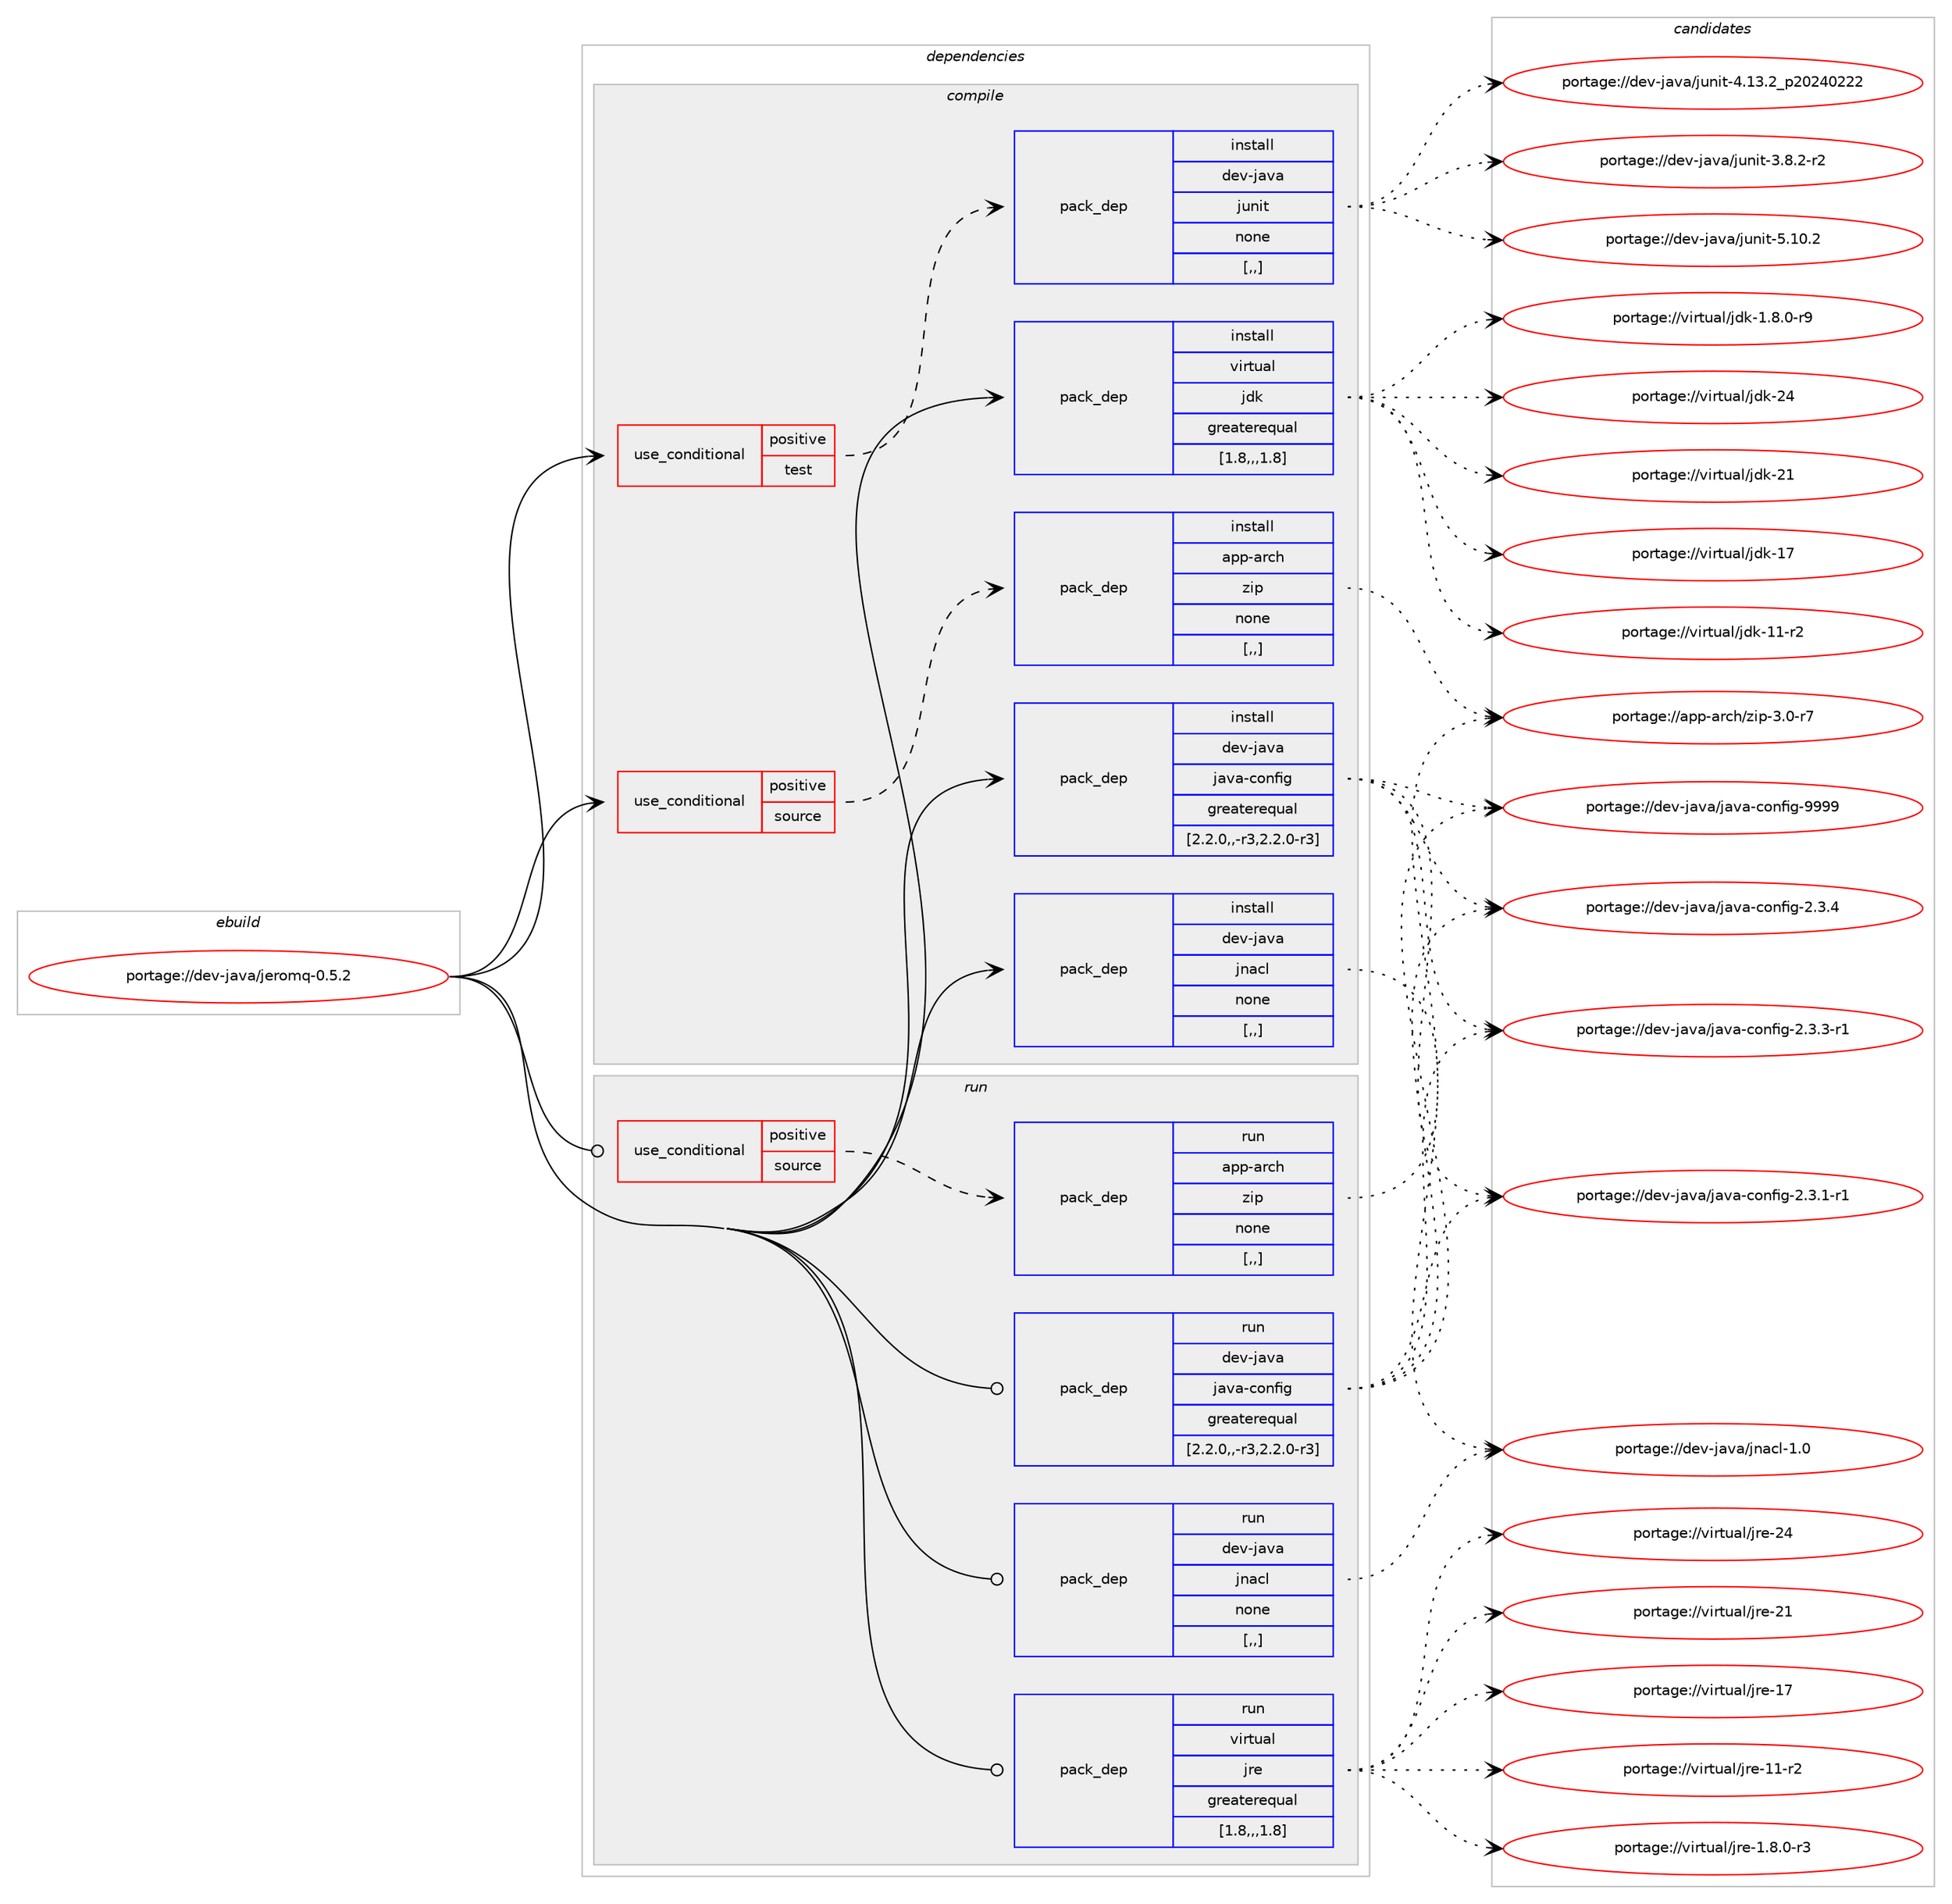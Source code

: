 digraph prolog {

# *************
# Graph options
# *************

newrank=true;
concentrate=true;
compound=true;
graph [rankdir=LR,fontname=Helvetica,fontsize=10,ranksep=1.5];#, ranksep=2.5, nodesep=0.2];
edge  [arrowhead=vee];
node  [fontname=Helvetica,fontsize=10];

# **********
# The ebuild
# **********

subgraph cluster_leftcol {
color=gray;
label=<<i>ebuild</i>>;
id [label="portage://dev-java/jeromq-0.5.2", color=red, width=4, href="../dev-java/jeromq-0.5.2.svg"];
}

# ****************
# The dependencies
# ****************

subgraph cluster_midcol {
color=gray;
label=<<i>dependencies</i>>;
subgraph cluster_compile {
fillcolor="#eeeeee";
style=filled;
label=<<i>compile</i>>;
subgraph cond22081 {
dependency95336 [label=<<TABLE BORDER="0" CELLBORDER="1" CELLSPACING="0" CELLPADDING="4"><TR><TD ROWSPAN="3" CELLPADDING="10">use_conditional</TD></TR><TR><TD>positive</TD></TR><TR><TD>source</TD></TR></TABLE>>, shape=none, color=red];
subgraph pack72197 {
dependency95337 [label=<<TABLE BORDER="0" CELLBORDER="1" CELLSPACING="0" CELLPADDING="4" WIDTH="220"><TR><TD ROWSPAN="6" CELLPADDING="30">pack_dep</TD></TR><TR><TD WIDTH="110">install</TD></TR><TR><TD>app-arch</TD></TR><TR><TD>zip</TD></TR><TR><TD>none</TD></TR><TR><TD>[,,]</TD></TR></TABLE>>, shape=none, color=blue];
}
dependency95336:e -> dependency95337:w [weight=20,style="dashed",arrowhead="vee"];
}
id:e -> dependency95336:w [weight=20,style="solid",arrowhead="vee"];
subgraph cond22082 {
dependency95338 [label=<<TABLE BORDER="0" CELLBORDER="1" CELLSPACING="0" CELLPADDING="4"><TR><TD ROWSPAN="3" CELLPADDING="10">use_conditional</TD></TR><TR><TD>positive</TD></TR><TR><TD>test</TD></TR></TABLE>>, shape=none, color=red];
subgraph pack72198 {
dependency95339 [label=<<TABLE BORDER="0" CELLBORDER="1" CELLSPACING="0" CELLPADDING="4" WIDTH="220"><TR><TD ROWSPAN="6" CELLPADDING="30">pack_dep</TD></TR><TR><TD WIDTH="110">install</TD></TR><TR><TD>dev-java</TD></TR><TR><TD>junit</TD></TR><TR><TD>none</TD></TR><TR><TD>[,,]</TD></TR></TABLE>>, shape=none, color=blue];
}
dependency95338:e -> dependency95339:w [weight=20,style="dashed",arrowhead="vee"];
}
id:e -> dependency95338:w [weight=20,style="solid",arrowhead="vee"];
subgraph pack72199 {
dependency95340 [label=<<TABLE BORDER="0" CELLBORDER="1" CELLSPACING="0" CELLPADDING="4" WIDTH="220"><TR><TD ROWSPAN="6" CELLPADDING="30">pack_dep</TD></TR><TR><TD WIDTH="110">install</TD></TR><TR><TD>dev-java</TD></TR><TR><TD>java-config</TD></TR><TR><TD>greaterequal</TD></TR><TR><TD>[2.2.0,,-r3,2.2.0-r3]</TD></TR></TABLE>>, shape=none, color=blue];
}
id:e -> dependency95340:w [weight=20,style="solid",arrowhead="vee"];
subgraph pack72200 {
dependency95341 [label=<<TABLE BORDER="0" CELLBORDER="1" CELLSPACING="0" CELLPADDING="4" WIDTH="220"><TR><TD ROWSPAN="6" CELLPADDING="30">pack_dep</TD></TR><TR><TD WIDTH="110">install</TD></TR><TR><TD>dev-java</TD></TR><TR><TD>jnacl</TD></TR><TR><TD>none</TD></TR><TR><TD>[,,]</TD></TR></TABLE>>, shape=none, color=blue];
}
id:e -> dependency95341:w [weight=20,style="solid",arrowhead="vee"];
subgraph pack72201 {
dependency95342 [label=<<TABLE BORDER="0" CELLBORDER="1" CELLSPACING="0" CELLPADDING="4" WIDTH="220"><TR><TD ROWSPAN="6" CELLPADDING="30">pack_dep</TD></TR><TR><TD WIDTH="110">install</TD></TR><TR><TD>virtual</TD></TR><TR><TD>jdk</TD></TR><TR><TD>greaterequal</TD></TR><TR><TD>[1.8,,,1.8]</TD></TR></TABLE>>, shape=none, color=blue];
}
id:e -> dependency95342:w [weight=20,style="solid",arrowhead="vee"];
}
subgraph cluster_compileandrun {
fillcolor="#eeeeee";
style=filled;
label=<<i>compile and run</i>>;
}
subgraph cluster_run {
fillcolor="#eeeeee";
style=filled;
label=<<i>run</i>>;
subgraph cond22083 {
dependency95343 [label=<<TABLE BORDER="0" CELLBORDER="1" CELLSPACING="0" CELLPADDING="4"><TR><TD ROWSPAN="3" CELLPADDING="10">use_conditional</TD></TR><TR><TD>positive</TD></TR><TR><TD>source</TD></TR></TABLE>>, shape=none, color=red];
subgraph pack72202 {
dependency95344 [label=<<TABLE BORDER="0" CELLBORDER="1" CELLSPACING="0" CELLPADDING="4" WIDTH="220"><TR><TD ROWSPAN="6" CELLPADDING="30">pack_dep</TD></TR><TR><TD WIDTH="110">run</TD></TR><TR><TD>app-arch</TD></TR><TR><TD>zip</TD></TR><TR><TD>none</TD></TR><TR><TD>[,,]</TD></TR></TABLE>>, shape=none, color=blue];
}
dependency95343:e -> dependency95344:w [weight=20,style="dashed",arrowhead="vee"];
}
id:e -> dependency95343:w [weight=20,style="solid",arrowhead="odot"];
subgraph pack72203 {
dependency95345 [label=<<TABLE BORDER="0" CELLBORDER="1" CELLSPACING="0" CELLPADDING="4" WIDTH="220"><TR><TD ROWSPAN="6" CELLPADDING="30">pack_dep</TD></TR><TR><TD WIDTH="110">run</TD></TR><TR><TD>dev-java</TD></TR><TR><TD>java-config</TD></TR><TR><TD>greaterequal</TD></TR><TR><TD>[2.2.0,,-r3,2.2.0-r3]</TD></TR></TABLE>>, shape=none, color=blue];
}
id:e -> dependency95345:w [weight=20,style="solid",arrowhead="odot"];
subgraph pack72204 {
dependency95346 [label=<<TABLE BORDER="0" CELLBORDER="1" CELLSPACING="0" CELLPADDING="4" WIDTH="220"><TR><TD ROWSPAN="6" CELLPADDING="30">pack_dep</TD></TR><TR><TD WIDTH="110">run</TD></TR><TR><TD>dev-java</TD></TR><TR><TD>jnacl</TD></TR><TR><TD>none</TD></TR><TR><TD>[,,]</TD></TR></TABLE>>, shape=none, color=blue];
}
id:e -> dependency95346:w [weight=20,style="solid",arrowhead="odot"];
subgraph pack72205 {
dependency95347 [label=<<TABLE BORDER="0" CELLBORDER="1" CELLSPACING="0" CELLPADDING="4" WIDTH="220"><TR><TD ROWSPAN="6" CELLPADDING="30">pack_dep</TD></TR><TR><TD WIDTH="110">run</TD></TR><TR><TD>virtual</TD></TR><TR><TD>jre</TD></TR><TR><TD>greaterequal</TD></TR><TR><TD>[1.8,,,1.8]</TD></TR></TABLE>>, shape=none, color=blue];
}
id:e -> dependency95347:w [weight=20,style="solid",arrowhead="odot"];
}
}

# **************
# The candidates
# **************

subgraph cluster_choices {
rank=same;
color=gray;
label=<<i>candidates</i>>;

subgraph choice72197 {
color=black;
nodesep=1;
choice9711211245971149910447122105112455146484511455 [label="portage://app-arch/zip-3.0-r7", color=red, width=4,href="../app-arch/zip-3.0-r7.svg"];
dependency95337:e -> choice9711211245971149910447122105112455146484511455:w [style=dotted,weight="100"];
}
subgraph choice72198 {
color=black;
nodesep=1;
choice1001011184510697118974710611711010511645534649484650 [label="portage://dev-java/junit-5.10.2", color=red, width=4,href="../dev-java/junit-5.10.2.svg"];
choice1001011184510697118974710611711010511645524649514650951125048505248505050 [label="portage://dev-java/junit-4.13.2_p20240222", color=red, width=4,href="../dev-java/junit-4.13.2_p20240222.svg"];
choice100101118451069711897471061171101051164551465646504511450 [label="portage://dev-java/junit-3.8.2-r2", color=red, width=4,href="../dev-java/junit-3.8.2-r2.svg"];
dependency95339:e -> choice1001011184510697118974710611711010511645534649484650:w [style=dotted,weight="100"];
dependency95339:e -> choice1001011184510697118974710611711010511645524649514650951125048505248505050:w [style=dotted,weight="100"];
dependency95339:e -> choice100101118451069711897471061171101051164551465646504511450:w [style=dotted,weight="100"];
}
subgraph choice72199 {
color=black;
nodesep=1;
choice10010111845106971189747106971189745991111101021051034557575757 [label="portage://dev-java/java-config-9999", color=red, width=4,href="../dev-java/java-config-9999.svg"];
choice1001011184510697118974710697118974599111110102105103455046514652 [label="portage://dev-java/java-config-2.3.4", color=red, width=4,href="../dev-java/java-config-2.3.4.svg"];
choice10010111845106971189747106971189745991111101021051034550465146514511449 [label="portage://dev-java/java-config-2.3.3-r1", color=red, width=4,href="../dev-java/java-config-2.3.3-r1.svg"];
choice10010111845106971189747106971189745991111101021051034550465146494511449 [label="portage://dev-java/java-config-2.3.1-r1", color=red, width=4,href="../dev-java/java-config-2.3.1-r1.svg"];
dependency95340:e -> choice10010111845106971189747106971189745991111101021051034557575757:w [style=dotted,weight="100"];
dependency95340:e -> choice1001011184510697118974710697118974599111110102105103455046514652:w [style=dotted,weight="100"];
dependency95340:e -> choice10010111845106971189747106971189745991111101021051034550465146514511449:w [style=dotted,weight="100"];
dependency95340:e -> choice10010111845106971189747106971189745991111101021051034550465146494511449:w [style=dotted,weight="100"];
}
subgraph choice72200 {
color=black;
nodesep=1;
choice10010111845106971189747106110979910845494648 [label="portage://dev-java/jnacl-1.0", color=red, width=4,href="../dev-java/jnacl-1.0.svg"];
dependency95341:e -> choice10010111845106971189747106110979910845494648:w [style=dotted,weight="100"];
}
subgraph choice72201 {
color=black;
nodesep=1;
choice1181051141161179710847106100107455052 [label="portage://virtual/jdk-24", color=red, width=4,href="../virtual/jdk-24.svg"];
choice1181051141161179710847106100107455049 [label="portage://virtual/jdk-21", color=red, width=4,href="../virtual/jdk-21.svg"];
choice1181051141161179710847106100107454955 [label="portage://virtual/jdk-17", color=red, width=4,href="../virtual/jdk-17.svg"];
choice11810511411611797108471061001074549494511450 [label="portage://virtual/jdk-11-r2", color=red, width=4,href="../virtual/jdk-11-r2.svg"];
choice11810511411611797108471061001074549465646484511457 [label="portage://virtual/jdk-1.8.0-r9", color=red, width=4,href="../virtual/jdk-1.8.0-r9.svg"];
dependency95342:e -> choice1181051141161179710847106100107455052:w [style=dotted,weight="100"];
dependency95342:e -> choice1181051141161179710847106100107455049:w [style=dotted,weight="100"];
dependency95342:e -> choice1181051141161179710847106100107454955:w [style=dotted,weight="100"];
dependency95342:e -> choice11810511411611797108471061001074549494511450:w [style=dotted,weight="100"];
dependency95342:e -> choice11810511411611797108471061001074549465646484511457:w [style=dotted,weight="100"];
}
subgraph choice72202 {
color=black;
nodesep=1;
choice9711211245971149910447122105112455146484511455 [label="portage://app-arch/zip-3.0-r7", color=red, width=4,href="../app-arch/zip-3.0-r7.svg"];
dependency95344:e -> choice9711211245971149910447122105112455146484511455:w [style=dotted,weight="100"];
}
subgraph choice72203 {
color=black;
nodesep=1;
choice10010111845106971189747106971189745991111101021051034557575757 [label="portage://dev-java/java-config-9999", color=red, width=4,href="../dev-java/java-config-9999.svg"];
choice1001011184510697118974710697118974599111110102105103455046514652 [label="portage://dev-java/java-config-2.3.4", color=red, width=4,href="../dev-java/java-config-2.3.4.svg"];
choice10010111845106971189747106971189745991111101021051034550465146514511449 [label="portage://dev-java/java-config-2.3.3-r1", color=red, width=4,href="../dev-java/java-config-2.3.3-r1.svg"];
choice10010111845106971189747106971189745991111101021051034550465146494511449 [label="portage://dev-java/java-config-2.3.1-r1", color=red, width=4,href="../dev-java/java-config-2.3.1-r1.svg"];
dependency95345:e -> choice10010111845106971189747106971189745991111101021051034557575757:w [style=dotted,weight="100"];
dependency95345:e -> choice1001011184510697118974710697118974599111110102105103455046514652:w [style=dotted,weight="100"];
dependency95345:e -> choice10010111845106971189747106971189745991111101021051034550465146514511449:w [style=dotted,weight="100"];
dependency95345:e -> choice10010111845106971189747106971189745991111101021051034550465146494511449:w [style=dotted,weight="100"];
}
subgraph choice72204 {
color=black;
nodesep=1;
choice10010111845106971189747106110979910845494648 [label="portage://dev-java/jnacl-1.0", color=red, width=4,href="../dev-java/jnacl-1.0.svg"];
dependency95346:e -> choice10010111845106971189747106110979910845494648:w [style=dotted,weight="100"];
}
subgraph choice72205 {
color=black;
nodesep=1;
choice1181051141161179710847106114101455052 [label="portage://virtual/jre-24", color=red, width=4,href="../virtual/jre-24.svg"];
choice1181051141161179710847106114101455049 [label="portage://virtual/jre-21", color=red, width=4,href="../virtual/jre-21.svg"];
choice1181051141161179710847106114101454955 [label="portage://virtual/jre-17", color=red, width=4,href="../virtual/jre-17.svg"];
choice11810511411611797108471061141014549494511450 [label="portage://virtual/jre-11-r2", color=red, width=4,href="../virtual/jre-11-r2.svg"];
choice11810511411611797108471061141014549465646484511451 [label="portage://virtual/jre-1.8.0-r3", color=red, width=4,href="../virtual/jre-1.8.0-r3.svg"];
dependency95347:e -> choice1181051141161179710847106114101455052:w [style=dotted,weight="100"];
dependency95347:e -> choice1181051141161179710847106114101455049:w [style=dotted,weight="100"];
dependency95347:e -> choice1181051141161179710847106114101454955:w [style=dotted,weight="100"];
dependency95347:e -> choice11810511411611797108471061141014549494511450:w [style=dotted,weight="100"];
dependency95347:e -> choice11810511411611797108471061141014549465646484511451:w [style=dotted,weight="100"];
}
}

}
